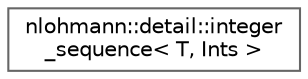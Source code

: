 digraph "Graphical Class Hierarchy"
{
 // INTERACTIVE_SVG=YES
 // LATEX_PDF_SIZE
  bgcolor="transparent";
  edge [fontname=Helvetica,fontsize=10,labelfontname=Helvetica,labelfontsize=10];
  node [fontname=Helvetica,fontsize=10,shape=box,height=0.2,width=0.4];
  rankdir="LR";
  Node0 [id="Node000000",label="nlohmann::detail::integer\l_sequence\< T, Ints \>",height=0.2,width=0.4,color="grey40", fillcolor="white", style="filled",URL="$a01225.html",tooltip=" "];
}
